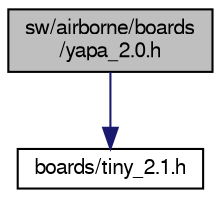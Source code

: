 digraph "sw/airborne/boards/yapa_2.0.h"
{
  edge [fontname="FreeSans",fontsize="10",labelfontname="FreeSans",labelfontsize="10"];
  node [fontname="FreeSans",fontsize="10",shape=record];
  Node1 [label="sw/airborne/boards\l/yapa_2.0.h",height=0.2,width=0.4,color="black", fillcolor="grey75", style="filled", fontcolor="black"];
  Node1 -> Node2 [color="midnightblue",fontsize="10",style="solid",fontname="FreeSans"];
  Node2 [label="boards/tiny_2.1.h",height=0.2,width=0.4,color="black", fillcolor="white", style="filled",URL="$tiny__2_81_8h.html"];
}
